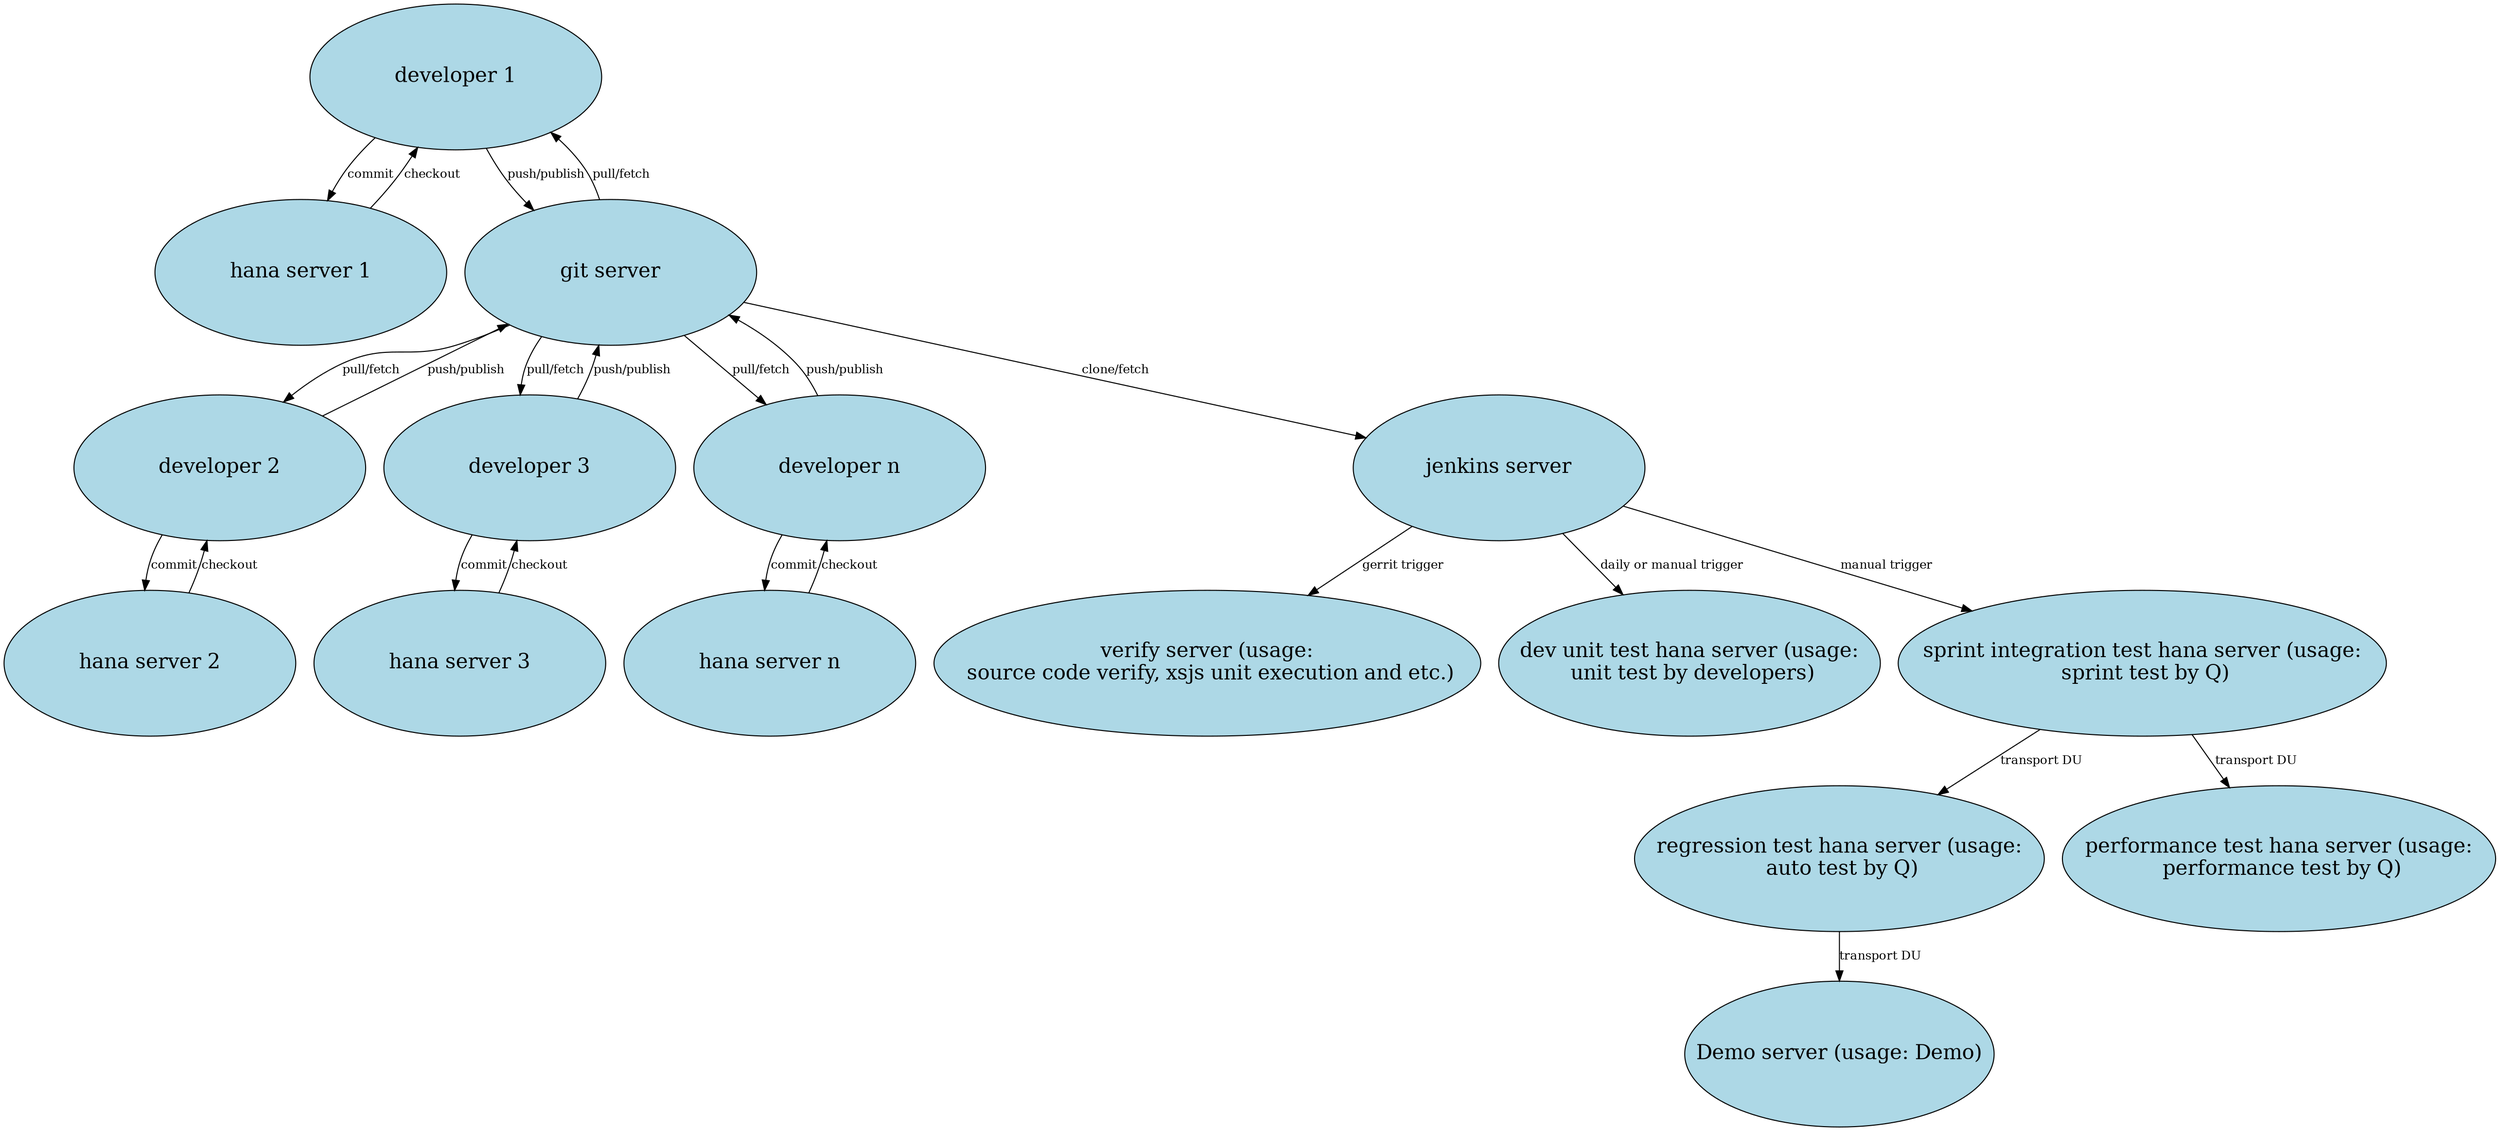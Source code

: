 digraph generalhanascape
{
	node[shape="ellipse",fillcolor="lightblue",style="filled", fontsize="20", height="2", width="4"];
	edge[fontsize="12"];
	"developer 1";
	"hana server 1";
	"developer 2";
	"hana server 2";
	"developer 3";
	"hana server 3";	
	"developer n";
	"hana server n";
	"git server";
	"jenkins server";
	"verify server (usage:
 source code verify, xsjs unit execution and etc.)";
	"dev unit test hana server (usage:
 unit test by developers)";
	"sprint integration test hana server (usage:
 sprint test by Q)";
	/*
	"module integration test hana server (usage:
 MIT by Q)";
 	*/
	"regression test hana server (usage:
 auto test by Q)";
	"performance test hana server (usage:
 performance test by Q)";


	"developer 1" -> "hana server 1"[label="commit"];
	"hana server 1" -> "developer 1"[label="checkout"];
	"developer 2" -> "hana server 2"[label="commit"];
	"hana server 2" -> "developer 2"[label="checkout"];
	"developer 3" -> "hana server 3"[label="commit"];
	"hana server 3" -> "developer 3"[label="checkout"];	
	"developer n" -> "hana server n"[label="commit"];
	"hana server n" -> "developer n"[label="checkout"];

	"developer 1" -> "git server"[label="push/publish"];
	"git server" -> "developer 1"[label="pull/fetch"];	
	"developer 2" -> "git server"[label="push/publish"];
	"git server" -> "developer 2"[label="pull/fetch"];	
	"developer 3" -> "git server"[label="push/publish"];
	"git server" -> "developer 3"[label="pull/fetch"];		
	"developer n" -> "git server"[label="push/publish"];
	"git server" -> "developer n"[label="pull/fetch"];		

	"git server" -> "jenkins server"[label="clone/fetch"];
	"jenkins server" -> "verify server (usage:
 source code verify, xsjs unit execution and etc.)"[label="gerrit trigger"];
	"jenkins server" -> "dev unit test hana server (usage:
 unit test by developers)"[label="daily or manual trigger"];


"jenkins server" -> "sprint integration test hana server (usage:
 sprint test by Q)"[label="manual trigger"];

"sprint integration test hana server (usage:
 sprint test by Q)" -> "performance test hana server (usage:
 performance test by Q)"[label="transport DU"];

"sprint integration test hana server (usage:
 sprint test by Q)" -> "regression test hana server (usage:
 auto test by Q)"[label="transport DU"];

"regression test hana server (usage:
 auto test by Q)" -> "Demo server (usage: Demo)"[label="transport DU"];







}